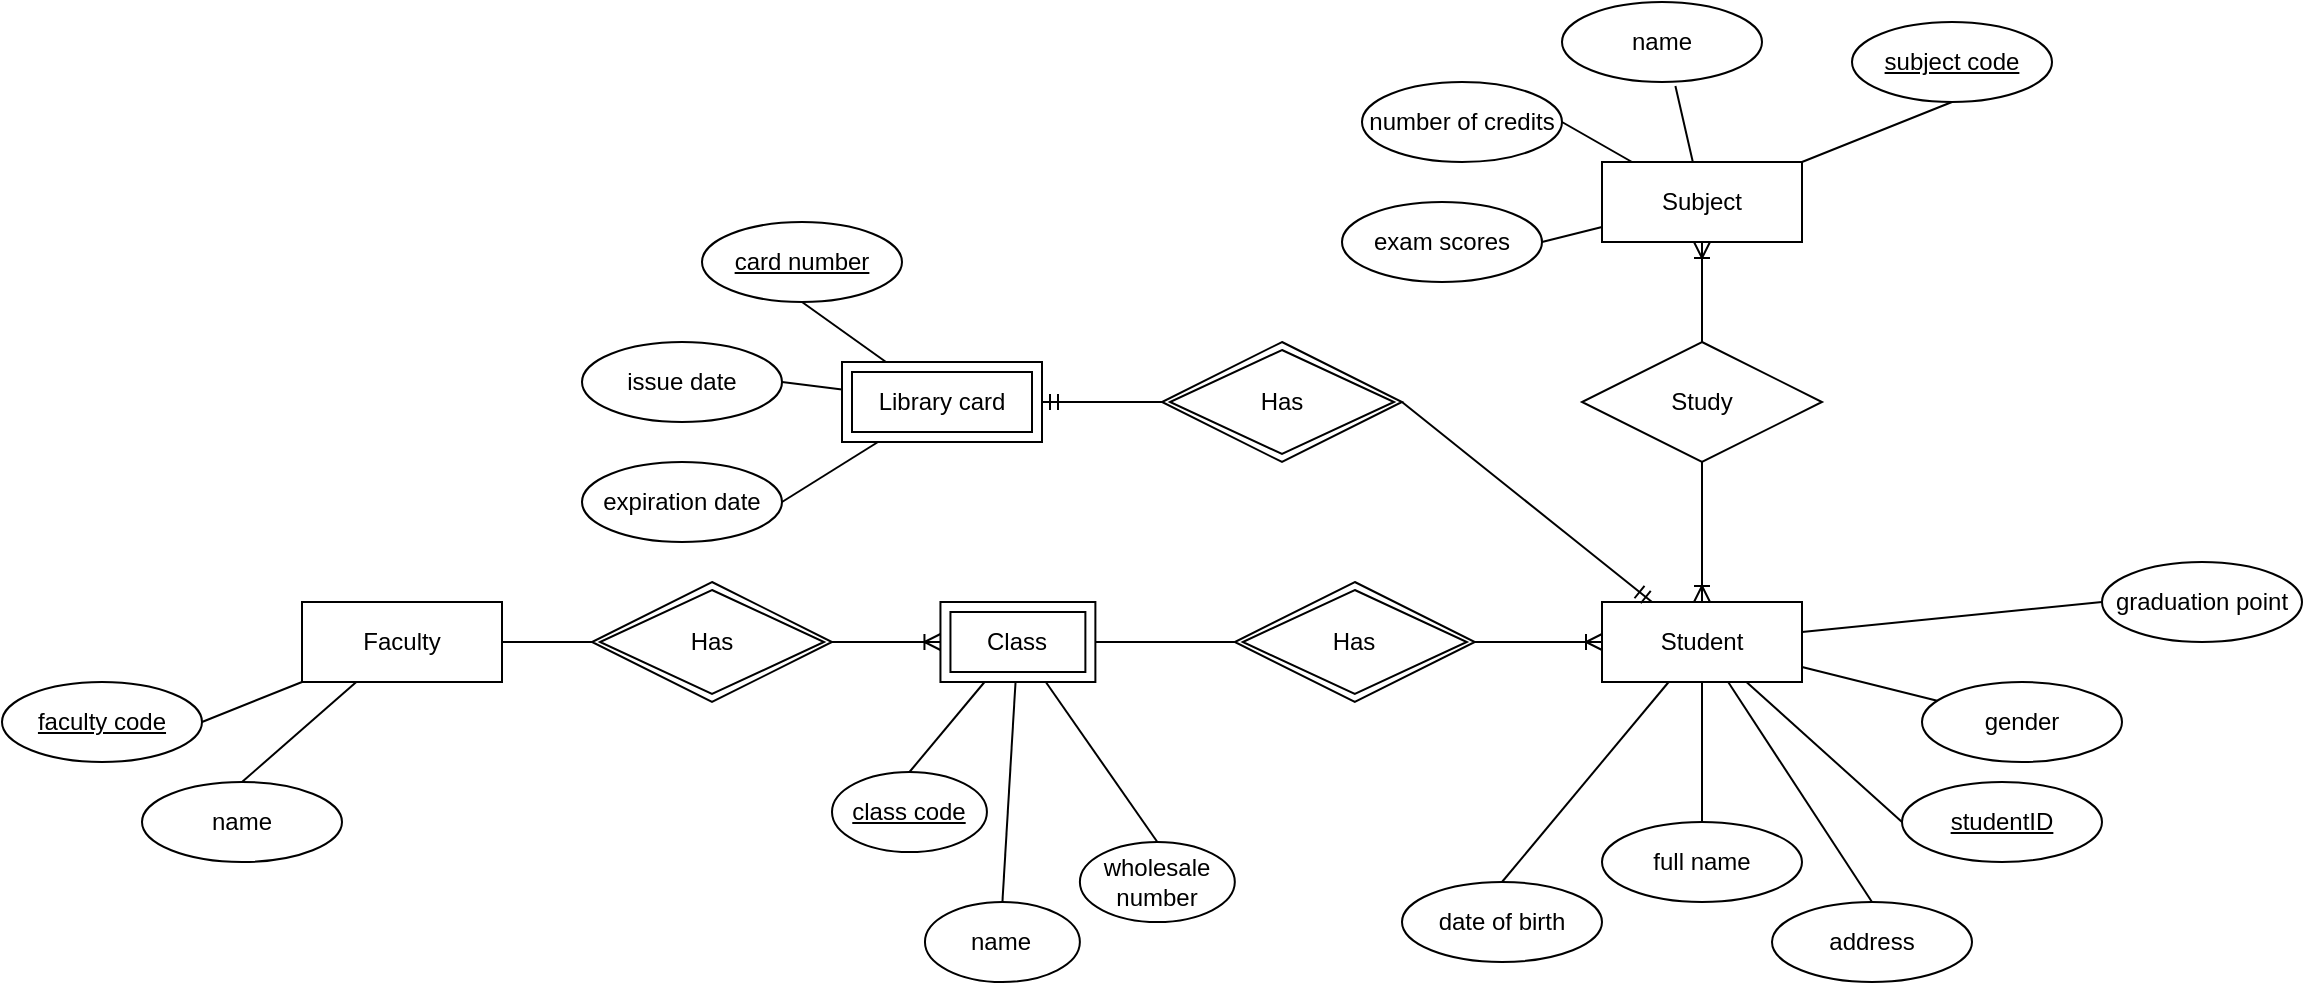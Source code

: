 <mxfile version="24.6.4" type="device">
  <diagram id="R2lEEEUBdFMjLlhIrx00" name="Page-1">
    <mxGraphModel dx="1234" dy="724" grid="1" gridSize="10" guides="1" tooltips="1" connect="1" arrows="1" fold="1" page="1" pageScale="1" pageWidth="850" pageHeight="1100" math="0" shadow="0" extFonts="Permanent Marker^https://fonts.googleapis.com/css?family=Permanent+Marker">
      <root>
        <mxCell id="0" />
        <mxCell id="1" parent="0" />
        <mxCell id="Zp_uvEpWVn_j4Id3Xdx3-15" value="" style="group" vertex="1" connectable="0" parent="1">
          <mxGeometry x="70" y="370" width="250" height="130" as="geometry" />
        </mxCell>
        <mxCell id="Zp_uvEpWVn_j4Id3Xdx3-3" value="Faculty" style="whiteSpace=wrap;html=1;align=center;" vertex="1" parent="Zp_uvEpWVn_j4Id3Xdx3-15">
          <mxGeometry x="150" width="100" height="40" as="geometry" />
        </mxCell>
        <mxCell id="Zp_uvEpWVn_j4Id3Xdx3-10" value="faculty code" style="ellipse;whiteSpace=wrap;html=1;align=center;fontStyle=4;" vertex="1" parent="Zp_uvEpWVn_j4Id3Xdx3-15">
          <mxGeometry y="40" width="100" height="40" as="geometry" />
        </mxCell>
        <mxCell id="Zp_uvEpWVn_j4Id3Xdx3-13" value="name" style="ellipse;whiteSpace=wrap;html=1;align=center;" vertex="1" parent="Zp_uvEpWVn_j4Id3Xdx3-15">
          <mxGeometry x="70" y="90" width="100" height="40" as="geometry" />
        </mxCell>
        <mxCell id="Zp_uvEpWVn_j4Id3Xdx3-12" style="edgeStyle=none;rounded=0;orthogonalLoop=1;jettySize=auto;html=1;entryX=1;entryY=0.5;entryDx=0;entryDy=0;endArrow=none;endFill=0;" edge="1" parent="Zp_uvEpWVn_j4Id3Xdx3-15" source="Zp_uvEpWVn_j4Id3Xdx3-3" target="Zp_uvEpWVn_j4Id3Xdx3-10">
          <mxGeometry relative="1" as="geometry" />
        </mxCell>
        <mxCell id="Zp_uvEpWVn_j4Id3Xdx3-14" style="edgeStyle=none;rounded=0;orthogonalLoop=1;jettySize=auto;html=1;entryX=0.5;entryY=0;entryDx=0;entryDy=0;endArrow=none;endFill=0;" edge="1" parent="Zp_uvEpWVn_j4Id3Xdx3-15" source="Zp_uvEpWVn_j4Id3Xdx3-3" target="Zp_uvEpWVn_j4Id3Xdx3-13">
          <mxGeometry relative="1" as="geometry" />
        </mxCell>
        <mxCell id="Zp_uvEpWVn_j4Id3Xdx3-24" value="" style="group" vertex="1" connectable="0" parent="1">
          <mxGeometry x="485" y="370" width="321.41" height="190" as="geometry" />
        </mxCell>
        <mxCell id="Zp_uvEpWVn_j4Id3Xdx3-5" value="Class" style="shape=ext;margin=3;double=1;whiteSpace=wrap;html=1;align=center;" vertex="1" parent="Zp_uvEpWVn_j4Id3Xdx3-24">
          <mxGeometry x="54.225" width="77.465" height="40" as="geometry" />
        </mxCell>
        <mxCell id="Zp_uvEpWVn_j4Id3Xdx3-16" value="class code" style="ellipse;whiteSpace=wrap;html=1;align=center;fontStyle=4;" vertex="1" parent="Zp_uvEpWVn_j4Id3Xdx3-24">
          <mxGeometry y="85" width="77.465" height="40" as="geometry" />
        </mxCell>
        <mxCell id="Zp_uvEpWVn_j4Id3Xdx3-18" value="name" style="ellipse;whiteSpace=wrap;html=1;align=center;" vertex="1" parent="Zp_uvEpWVn_j4Id3Xdx3-24">
          <mxGeometry x="46.479" y="150" width="77.465" height="40" as="geometry" />
        </mxCell>
        <mxCell id="Zp_uvEpWVn_j4Id3Xdx3-20" value="wholesale number" style="ellipse;whiteSpace=wrap;html=1;align=center;" vertex="1" parent="Zp_uvEpWVn_j4Id3Xdx3-24">
          <mxGeometry x="123.944" y="120" width="77.465" height="40" as="geometry" />
        </mxCell>
        <mxCell id="Zp_uvEpWVn_j4Id3Xdx3-17" style="edgeStyle=none;rounded=0;orthogonalLoop=1;jettySize=auto;html=1;entryX=0.5;entryY=0;entryDx=0;entryDy=0;endArrow=none;endFill=0;" edge="1" parent="Zp_uvEpWVn_j4Id3Xdx3-24" source="Zp_uvEpWVn_j4Id3Xdx3-5" target="Zp_uvEpWVn_j4Id3Xdx3-16">
          <mxGeometry relative="1" as="geometry" />
        </mxCell>
        <mxCell id="Zp_uvEpWVn_j4Id3Xdx3-19" style="edgeStyle=none;rounded=0;orthogonalLoop=1;jettySize=auto;html=1;entryX=0.5;entryY=0;entryDx=0;entryDy=0;endArrow=none;endFill=0;" edge="1" parent="Zp_uvEpWVn_j4Id3Xdx3-24" source="Zp_uvEpWVn_j4Id3Xdx3-5" target="Zp_uvEpWVn_j4Id3Xdx3-18">
          <mxGeometry relative="1" as="geometry" />
        </mxCell>
        <mxCell id="Zp_uvEpWVn_j4Id3Xdx3-21" style="edgeStyle=none;rounded=0;orthogonalLoop=1;jettySize=auto;html=1;entryX=0.5;entryY=0;entryDx=0;entryDy=0;endArrow=none;endFill=0;" edge="1" parent="Zp_uvEpWVn_j4Id3Xdx3-24" source="Zp_uvEpWVn_j4Id3Xdx3-5" target="Zp_uvEpWVn_j4Id3Xdx3-20">
          <mxGeometry relative="1" as="geometry" />
        </mxCell>
        <mxCell id="Zp_uvEpWVn_j4Id3Xdx3-87" value="Has" style="shape=rhombus;double=1;perimeter=rhombusPerimeter;whiteSpace=wrap;html=1;align=center;" vertex="1" parent="Zp_uvEpWVn_j4Id3Xdx3-24">
          <mxGeometry x="201.41" y="-10" width="120" height="60" as="geometry" />
        </mxCell>
        <mxCell id="Zp_uvEpWVn_j4Id3Xdx3-88" style="edgeStyle=none;rounded=0;orthogonalLoop=1;jettySize=auto;html=1;entryX=0;entryY=0.5;entryDx=0;entryDy=0;endArrow=none;endFill=0;" edge="1" parent="Zp_uvEpWVn_j4Id3Xdx3-24" source="Zp_uvEpWVn_j4Id3Xdx3-5" target="Zp_uvEpWVn_j4Id3Xdx3-87">
          <mxGeometry relative="1" as="geometry" />
        </mxCell>
        <mxCell id="Zp_uvEpWVn_j4Id3Xdx3-61" value="" style="group" vertex="1" connectable="0" parent="1">
          <mxGeometry x="360" y="180" width="230" height="160" as="geometry" />
        </mxCell>
        <mxCell id="Zp_uvEpWVn_j4Id3Xdx3-25" value="Library card" style="shape=ext;margin=3;double=1;whiteSpace=wrap;html=1;align=center;" vertex="1" parent="Zp_uvEpWVn_j4Id3Xdx3-61">
          <mxGeometry x="130" y="70" width="100" height="40" as="geometry" />
        </mxCell>
        <mxCell id="Zp_uvEpWVn_j4Id3Xdx3-54" value="issue date" style="ellipse;whiteSpace=wrap;html=1;align=center;" vertex="1" parent="Zp_uvEpWVn_j4Id3Xdx3-61">
          <mxGeometry y="60" width="100" height="40" as="geometry" />
        </mxCell>
        <mxCell id="Zp_uvEpWVn_j4Id3Xdx3-55" value="card number" style="ellipse;whiteSpace=wrap;html=1;align=center;fontStyle=4;" vertex="1" parent="Zp_uvEpWVn_j4Id3Xdx3-61">
          <mxGeometry x="60" width="100" height="40" as="geometry" />
        </mxCell>
        <mxCell id="Zp_uvEpWVn_j4Id3Xdx3-56" value="expiration date" style="ellipse;whiteSpace=wrap;html=1;align=center;" vertex="1" parent="Zp_uvEpWVn_j4Id3Xdx3-61">
          <mxGeometry y="120" width="100" height="40" as="geometry" />
        </mxCell>
        <mxCell id="Zp_uvEpWVn_j4Id3Xdx3-58" style="edgeStyle=none;rounded=0;orthogonalLoop=1;jettySize=auto;html=1;entryX=1;entryY=0.5;entryDx=0;entryDy=0;endArrow=none;endFill=0;" edge="1" parent="Zp_uvEpWVn_j4Id3Xdx3-61" source="Zp_uvEpWVn_j4Id3Xdx3-25" target="Zp_uvEpWVn_j4Id3Xdx3-54">
          <mxGeometry relative="1" as="geometry" />
        </mxCell>
        <mxCell id="Zp_uvEpWVn_j4Id3Xdx3-57" style="edgeStyle=none;rounded=0;orthogonalLoop=1;jettySize=auto;html=1;entryX=0.5;entryY=1;entryDx=0;entryDy=0;endArrow=none;endFill=0;" edge="1" parent="Zp_uvEpWVn_j4Id3Xdx3-61" source="Zp_uvEpWVn_j4Id3Xdx3-25" target="Zp_uvEpWVn_j4Id3Xdx3-55">
          <mxGeometry relative="1" as="geometry" />
        </mxCell>
        <mxCell id="Zp_uvEpWVn_j4Id3Xdx3-59" style="edgeStyle=none;rounded=0;orthogonalLoop=1;jettySize=auto;html=1;entryX=1;entryY=0.5;entryDx=0;entryDy=0;endArrow=none;endFill=0;" edge="1" parent="Zp_uvEpWVn_j4Id3Xdx3-61" source="Zp_uvEpWVn_j4Id3Xdx3-25" target="Zp_uvEpWVn_j4Id3Xdx3-56">
          <mxGeometry relative="1" as="geometry" />
        </mxCell>
        <mxCell id="Zp_uvEpWVn_j4Id3Xdx3-63" value="Has" style="shape=rhombus;double=1;perimeter=rhombusPerimeter;whiteSpace=wrap;html=1;align=center;" vertex="1" parent="1">
          <mxGeometry x="365" y="360" width="120" height="60" as="geometry" />
        </mxCell>
        <mxCell id="Zp_uvEpWVn_j4Id3Xdx3-66" style="edgeStyle=none;rounded=0;orthogonalLoop=1;jettySize=auto;html=1;entryX=0;entryY=0.5;entryDx=0;entryDy=0;endArrow=none;endFill=0;" edge="1" parent="1" source="Zp_uvEpWVn_j4Id3Xdx3-3" target="Zp_uvEpWVn_j4Id3Xdx3-63">
          <mxGeometry relative="1" as="geometry" />
        </mxCell>
        <mxCell id="Zp_uvEpWVn_j4Id3Xdx3-67" style="edgeStyle=none;rounded=0;orthogonalLoop=1;jettySize=auto;html=1;entryX=1;entryY=0.5;entryDx=0;entryDy=0;endArrow=none;endFill=0;startArrow=ERoneToMany;startFill=0;" edge="1" parent="1" source="Zp_uvEpWVn_j4Id3Xdx3-5" target="Zp_uvEpWVn_j4Id3Xdx3-63">
          <mxGeometry relative="1" as="geometry" />
        </mxCell>
        <mxCell id="Zp_uvEpWVn_j4Id3Xdx3-86" value="" style="group" vertex="1" connectable="0" parent="1">
          <mxGeometry x="770" y="350" width="450" height="210" as="geometry" />
        </mxCell>
        <mxCell id="Zp_uvEpWVn_j4Id3Xdx3-7" value="Student" style="whiteSpace=wrap;html=1;align=center;" vertex="1" parent="Zp_uvEpWVn_j4Id3Xdx3-86">
          <mxGeometry x="100" y="20" width="100" height="40" as="geometry" />
        </mxCell>
        <mxCell id="Zp_uvEpWVn_j4Id3Xdx3-22" value="studentID" style="ellipse;whiteSpace=wrap;html=1;align=center;fontStyle=4;" vertex="1" parent="Zp_uvEpWVn_j4Id3Xdx3-86">
          <mxGeometry x="250" y="110" width="100" height="40" as="geometry" />
        </mxCell>
        <mxCell id="Zp_uvEpWVn_j4Id3Xdx3-26" value="full name" style="ellipse;whiteSpace=wrap;html=1;align=center;" vertex="1" parent="Zp_uvEpWVn_j4Id3Xdx3-86">
          <mxGeometry x="100" y="130" width="100" height="40" as="geometry" />
        </mxCell>
        <mxCell id="Zp_uvEpWVn_j4Id3Xdx3-31" value="date of birth" style="ellipse;whiteSpace=wrap;html=1;align=center;" vertex="1" parent="Zp_uvEpWVn_j4Id3Xdx3-86">
          <mxGeometry y="160" width="100" height="40" as="geometry" />
        </mxCell>
        <mxCell id="Zp_uvEpWVn_j4Id3Xdx3-35" value="gender" style="ellipse;whiteSpace=wrap;html=1;align=center;" vertex="1" parent="Zp_uvEpWVn_j4Id3Xdx3-86">
          <mxGeometry x="260" y="60" width="100" height="40" as="geometry" />
        </mxCell>
        <mxCell id="Zp_uvEpWVn_j4Id3Xdx3-37" value="address" style="ellipse;whiteSpace=wrap;html=1;align=center;" vertex="1" parent="Zp_uvEpWVn_j4Id3Xdx3-86">
          <mxGeometry x="185" y="170" width="100" height="40" as="geometry" />
        </mxCell>
        <mxCell id="Zp_uvEpWVn_j4Id3Xdx3-39" value="graduation point" style="ellipse;whiteSpace=wrap;html=1;align=center;" vertex="1" parent="Zp_uvEpWVn_j4Id3Xdx3-86">
          <mxGeometry x="350" width="100" height="40" as="geometry" />
        </mxCell>
        <mxCell id="Zp_uvEpWVn_j4Id3Xdx3-23" style="edgeStyle=none;rounded=0;orthogonalLoop=1;jettySize=auto;html=1;entryX=0;entryY=0.5;entryDx=0;entryDy=0;endArrow=none;endFill=0;" edge="1" parent="Zp_uvEpWVn_j4Id3Xdx3-86" source="Zp_uvEpWVn_j4Id3Xdx3-7" target="Zp_uvEpWVn_j4Id3Xdx3-22">
          <mxGeometry relative="1" as="geometry" />
        </mxCell>
        <mxCell id="Zp_uvEpWVn_j4Id3Xdx3-27" style="edgeStyle=none;rounded=0;orthogonalLoop=1;jettySize=auto;html=1;entryX=0.5;entryY=0;entryDx=0;entryDy=0;endArrow=none;endFill=0;" edge="1" parent="Zp_uvEpWVn_j4Id3Xdx3-86" source="Zp_uvEpWVn_j4Id3Xdx3-7" target="Zp_uvEpWVn_j4Id3Xdx3-26">
          <mxGeometry relative="1" as="geometry" />
        </mxCell>
        <mxCell id="Zp_uvEpWVn_j4Id3Xdx3-33" style="edgeStyle=none;rounded=0;orthogonalLoop=1;jettySize=auto;html=1;entryX=0.5;entryY=0;entryDx=0;entryDy=0;endArrow=none;endFill=0;" edge="1" parent="Zp_uvEpWVn_j4Id3Xdx3-86" source="Zp_uvEpWVn_j4Id3Xdx3-7" target="Zp_uvEpWVn_j4Id3Xdx3-31">
          <mxGeometry relative="1" as="geometry" />
        </mxCell>
        <mxCell id="Zp_uvEpWVn_j4Id3Xdx3-36" style="edgeStyle=none;rounded=0;orthogonalLoop=1;jettySize=auto;html=1;endArrow=none;endFill=0;" edge="1" parent="Zp_uvEpWVn_j4Id3Xdx3-86" source="Zp_uvEpWVn_j4Id3Xdx3-7" target="Zp_uvEpWVn_j4Id3Xdx3-35">
          <mxGeometry relative="1" as="geometry" />
        </mxCell>
        <mxCell id="Zp_uvEpWVn_j4Id3Xdx3-38" style="edgeStyle=none;rounded=0;orthogonalLoop=1;jettySize=auto;html=1;entryX=0.5;entryY=0;entryDx=0;entryDy=0;endArrow=none;endFill=0;" edge="1" parent="Zp_uvEpWVn_j4Id3Xdx3-86" source="Zp_uvEpWVn_j4Id3Xdx3-7" target="Zp_uvEpWVn_j4Id3Xdx3-37">
          <mxGeometry relative="1" as="geometry" />
        </mxCell>
        <mxCell id="Zp_uvEpWVn_j4Id3Xdx3-40" style="edgeStyle=none;rounded=0;orthogonalLoop=1;jettySize=auto;html=1;entryX=0;entryY=0.5;entryDx=0;entryDy=0;endArrow=none;endFill=0;" edge="1" parent="Zp_uvEpWVn_j4Id3Xdx3-86" source="Zp_uvEpWVn_j4Id3Xdx3-7" target="Zp_uvEpWVn_j4Id3Xdx3-39">
          <mxGeometry relative="1" as="geometry" />
        </mxCell>
        <mxCell id="Zp_uvEpWVn_j4Id3Xdx3-89" style="edgeStyle=none;rounded=0;orthogonalLoop=1;jettySize=auto;html=1;endArrow=ERoneToMany;endFill=0;entryX=0;entryY=0.5;entryDx=0;entryDy=0;" edge="1" parent="1" source="Zp_uvEpWVn_j4Id3Xdx3-87" target="Zp_uvEpWVn_j4Id3Xdx3-7">
          <mxGeometry relative="1" as="geometry">
            <mxPoint x="850" y="390" as="targetPoint" />
          </mxGeometry>
        </mxCell>
        <mxCell id="Zp_uvEpWVn_j4Id3Xdx3-90" value="" style="group" vertex="1" connectable="0" parent="1">
          <mxGeometry x="740" y="70" width="355" height="140" as="geometry" />
        </mxCell>
        <mxCell id="Zp_uvEpWVn_j4Id3Xdx3-42" value="subject code" style="ellipse;whiteSpace=wrap;html=1;align=center;fontStyle=4;" vertex="1" parent="Zp_uvEpWVn_j4Id3Xdx3-90">
          <mxGeometry x="255" y="10" width="100" height="40" as="geometry" />
        </mxCell>
        <mxCell id="Zp_uvEpWVn_j4Id3Xdx3-8" value="Subject" style="whiteSpace=wrap;html=1;align=center;" vertex="1" parent="Zp_uvEpWVn_j4Id3Xdx3-90">
          <mxGeometry x="130" y="80" width="100" height="40" as="geometry" />
        </mxCell>
        <mxCell id="Zp_uvEpWVn_j4Id3Xdx3-47" value="name" style="ellipse;whiteSpace=wrap;html=1;align=center;" vertex="1" parent="Zp_uvEpWVn_j4Id3Xdx3-90">
          <mxGeometry x="110" width="100" height="40" as="geometry" />
        </mxCell>
        <mxCell id="Zp_uvEpWVn_j4Id3Xdx3-49" value="number of credits" style="ellipse;whiteSpace=wrap;html=1;align=center;" vertex="1" parent="Zp_uvEpWVn_j4Id3Xdx3-90">
          <mxGeometry x="10" y="40" width="100" height="40" as="geometry" />
        </mxCell>
        <mxCell id="Zp_uvEpWVn_j4Id3Xdx3-51" value="exam scores" style="ellipse;whiteSpace=wrap;html=1;align=center;" vertex="1" parent="Zp_uvEpWVn_j4Id3Xdx3-90">
          <mxGeometry y="100" width="100" height="40" as="geometry" />
        </mxCell>
        <mxCell id="Zp_uvEpWVn_j4Id3Xdx3-48" style="edgeStyle=none;rounded=0;orthogonalLoop=1;jettySize=auto;html=1;entryX=0.567;entryY=1.05;entryDx=0;entryDy=0;entryPerimeter=0;endArrow=none;endFill=0;" edge="1" parent="Zp_uvEpWVn_j4Id3Xdx3-90" source="Zp_uvEpWVn_j4Id3Xdx3-8" target="Zp_uvEpWVn_j4Id3Xdx3-47">
          <mxGeometry relative="1" as="geometry" />
        </mxCell>
        <mxCell id="Zp_uvEpWVn_j4Id3Xdx3-50" style="edgeStyle=none;rounded=0;orthogonalLoop=1;jettySize=auto;html=1;entryX=1;entryY=0.5;entryDx=0;entryDy=0;endArrow=none;endFill=0;" edge="1" parent="Zp_uvEpWVn_j4Id3Xdx3-90" source="Zp_uvEpWVn_j4Id3Xdx3-8" target="Zp_uvEpWVn_j4Id3Xdx3-49">
          <mxGeometry relative="1" as="geometry" />
        </mxCell>
        <mxCell id="Zp_uvEpWVn_j4Id3Xdx3-52" style="edgeStyle=none;rounded=0;orthogonalLoop=1;jettySize=auto;html=1;entryX=1;entryY=0.5;entryDx=0;entryDy=0;endArrow=none;endFill=0;" edge="1" parent="Zp_uvEpWVn_j4Id3Xdx3-90" source="Zp_uvEpWVn_j4Id3Xdx3-8" target="Zp_uvEpWVn_j4Id3Xdx3-51">
          <mxGeometry relative="1" as="geometry" />
        </mxCell>
        <mxCell id="Zp_uvEpWVn_j4Id3Xdx3-43" style="edgeStyle=none;rounded=0;orthogonalLoop=1;jettySize=auto;html=1;entryX=0.5;entryY=1;entryDx=0;entryDy=0;endArrow=none;endFill=0;" edge="1" parent="Zp_uvEpWVn_j4Id3Xdx3-90" source="Zp_uvEpWVn_j4Id3Xdx3-8" target="Zp_uvEpWVn_j4Id3Xdx3-42">
          <mxGeometry relative="1" as="geometry" />
        </mxCell>
        <mxCell id="Zp_uvEpWVn_j4Id3Xdx3-92" style="edgeStyle=none;rounded=0;orthogonalLoop=1;jettySize=auto;html=1;entryX=0.5;entryY=1;entryDx=0;entryDy=0;endArrow=ERoneToMany;endFill=0;" edge="1" parent="1" source="Zp_uvEpWVn_j4Id3Xdx3-91" target="Zp_uvEpWVn_j4Id3Xdx3-8">
          <mxGeometry relative="1" as="geometry" />
        </mxCell>
        <mxCell id="Zp_uvEpWVn_j4Id3Xdx3-93" style="edgeStyle=none;rounded=0;orthogonalLoop=1;jettySize=auto;html=1;entryX=0.5;entryY=0;entryDx=0;entryDy=0;endArrow=ERoneToMany;endFill=0;" edge="1" parent="1" source="Zp_uvEpWVn_j4Id3Xdx3-91" target="Zp_uvEpWVn_j4Id3Xdx3-7">
          <mxGeometry relative="1" as="geometry" />
        </mxCell>
        <mxCell id="Zp_uvEpWVn_j4Id3Xdx3-91" value="Study" style="shape=rhombus;perimeter=rhombusPerimeter;whiteSpace=wrap;html=1;align=center;" vertex="1" parent="1">
          <mxGeometry x="860" y="240" width="120" height="60" as="geometry" />
        </mxCell>
        <mxCell id="Zp_uvEpWVn_j4Id3Xdx3-96" style="edgeStyle=none;rounded=0;orthogonalLoop=1;jettySize=auto;html=1;entryX=1;entryY=0.5;entryDx=0;entryDy=0;endArrow=ERmandOne;endFill=0;" edge="1" parent="1" source="Zp_uvEpWVn_j4Id3Xdx3-94" target="Zp_uvEpWVn_j4Id3Xdx3-25">
          <mxGeometry relative="1" as="geometry" />
        </mxCell>
        <mxCell id="Zp_uvEpWVn_j4Id3Xdx3-94" value="Has" style="shape=rhombus;double=1;perimeter=rhombusPerimeter;whiteSpace=wrap;html=1;align=center;" vertex="1" parent="1">
          <mxGeometry x="650" y="240" width="120" height="60" as="geometry" />
        </mxCell>
        <mxCell id="Zp_uvEpWVn_j4Id3Xdx3-95" style="edgeStyle=none;rounded=0;orthogonalLoop=1;jettySize=auto;html=1;endArrow=none;endFill=0;startArrow=ERmandOne;startFill=0;" edge="1" parent="1" source="Zp_uvEpWVn_j4Id3Xdx3-7">
          <mxGeometry relative="1" as="geometry">
            <mxPoint x="770" y="270" as="targetPoint" />
          </mxGeometry>
        </mxCell>
      </root>
    </mxGraphModel>
  </diagram>
</mxfile>
